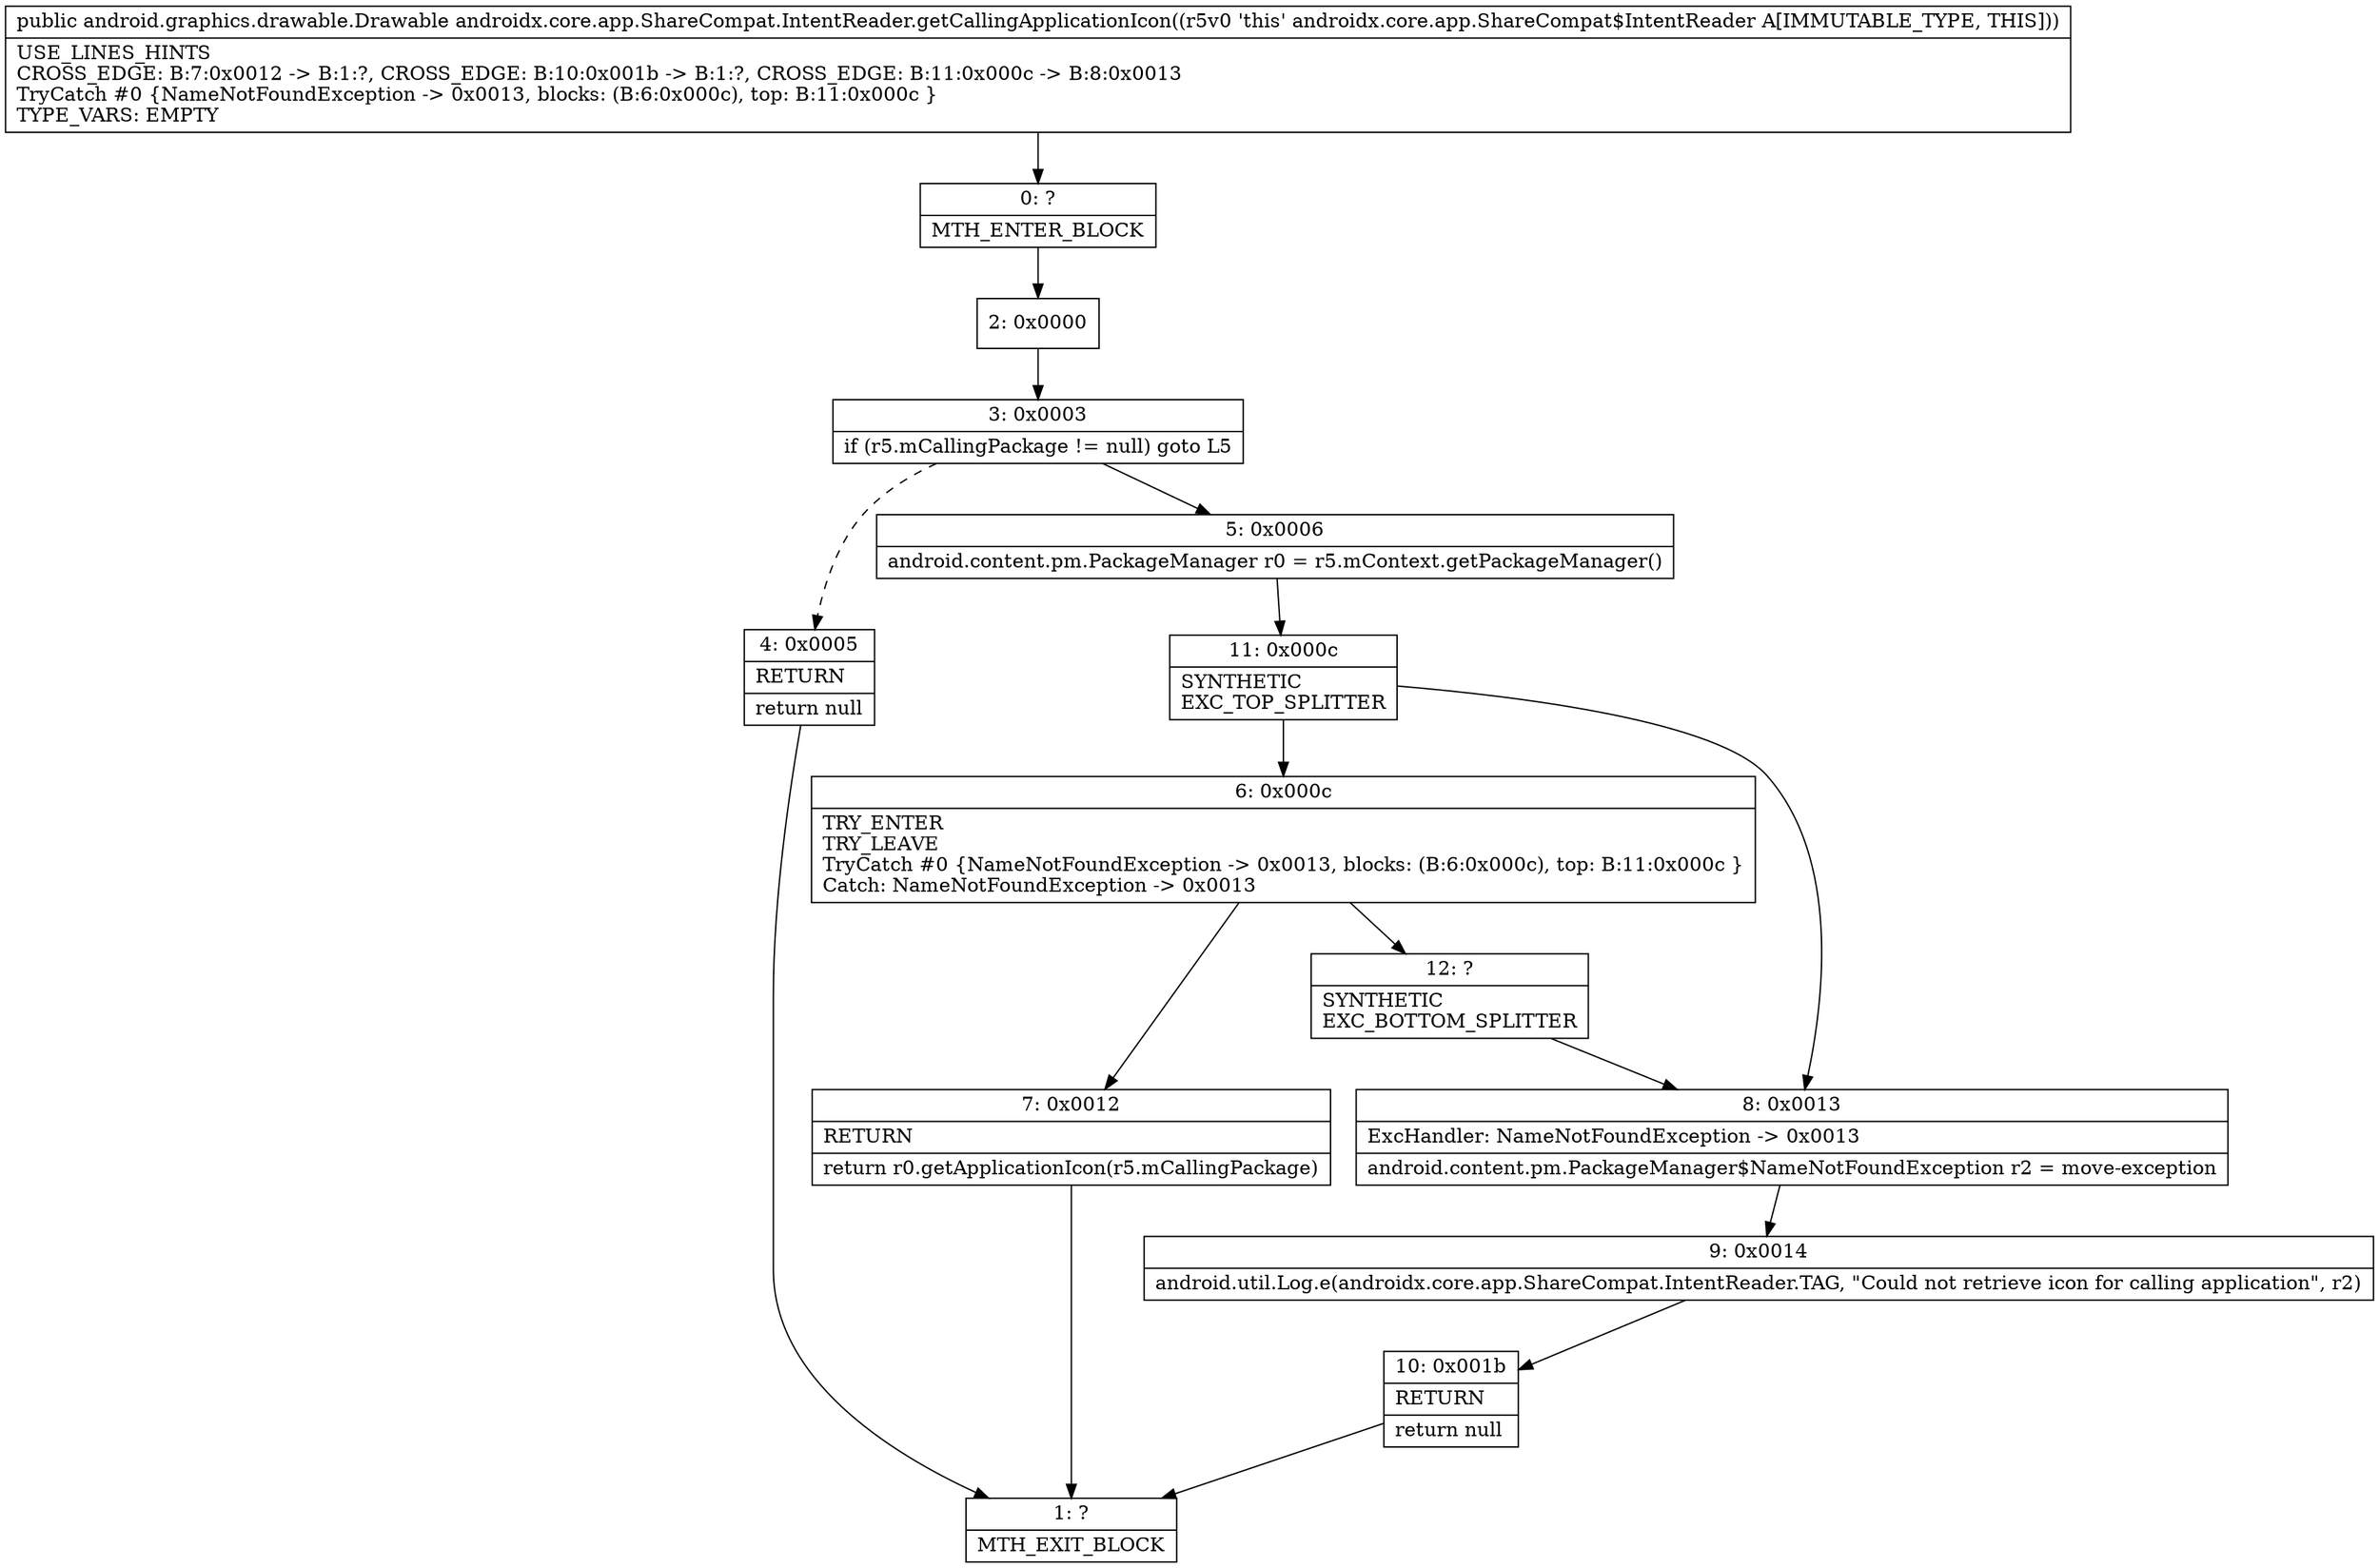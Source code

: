 digraph "CFG forandroidx.core.app.ShareCompat.IntentReader.getCallingApplicationIcon()Landroid\/graphics\/drawable\/Drawable;" {
Node_0 [shape=record,label="{0\:\ ?|MTH_ENTER_BLOCK\l}"];
Node_2 [shape=record,label="{2\:\ 0x0000}"];
Node_3 [shape=record,label="{3\:\ 0x0003|if (r5.mCallingPackage != null) goto L5\l}"];
Node_4 [shape=record,label="{4\:\ 0x0005|RETURN\l|return null\l}"];
Node_1 [shape=record,label="{1\:\ ?|MTH_EXIT_BLOCK\l}"];
Node_5 [shape=record,label="{5\:\ 0x0006|android.content.pm.PackageManager r0 = r5.mContext.getPackageManager()\l}"];
Node_11 [shape=record,label="{11\:\ 0x000c|SYNTHETIC\lEXC_TOP_SPLITTER\l}"];
Node_6 [shape=record,label="{6\:\ 0x000c|TRY_ENTER\lTRY_LEAVE\lTryCatch #0 \{NameNotFoundException \-\> 0x0013, blocks: (B:6:0x000c), top: B:11:0x000c \}\lCatch: NameNotFoundException \-\> 0x0013\l}"];
Node_7 [shape=record,label="{7\:\ 0x0012|RETURN\l|return r0.getApplicationIcon(r5.mCallingPackage)\l}"];
Node_12 [shape=record,label="{12\:\ ?|SYNTHETIC\lEXC_BOTTOM_SPLITTER\l}"];
Node_8 [shape=record,label="{8\:\ 0x0013|ExcHandler: NameNotFoundException \-\> 0x0013\l|android.content.pm.PackageManager$NameNotFoundException r2 = move\-exception\l}"];
Node_9 [shape=record,label="{9\:\ 0x0014|android.util.Log.e(androidx.core.app.ShareCompat.IntentReader.TAG, \"Could not retrieve icon for calling application\", r2)\l}"];
Node_10 [shape=record,label="{10\:\ 0x001b|RETURN\l|return null\l}"];
MethodNode[shape=record,label="{public android.graphics.drawable.Drawable androidx.core.app.ShareCompat.IntentReader.getCallingApplicationIcon((r5v0 'this' androidx.core.app.ShareCompat$IntentReader A[IMMUTABLE_TYPE, THIS]))  | USE_LINES_HINTS\lCROSS_EDGE: B:7:0x0012 \-\> B:1:?, CROSS_EDGE: B:10:0x001b \-\> B:1:?, CROSS_EDGE: B:11:0x000c \-\> B:8:0x0013\lTryCatch #0 \{NameNotFoundException \-\> 0x0013, blocks: (B:6:0x000c), top: B:11:0x000c \}\lTYPE_VARS: EMPTY\l}"];
MethodNode -> Node_0;Node_0 -> Node_2;
Node_2 -> Node_3;
Node_3 -> Node_4[style=dashed];
Node_3 -> Node_5;
Node_4 -> Node_1;
Node_5 -> Node_11;
Node_11 -> Node_6;
Node_11 -> Node_8;
Node_6 -> Node_7;
Node_6 -> Node_12;
Node_7 -> Node_1;
Node_12 -> Node_8;
Node_8 -> Node_9;
Node_9 -> Node_10;
Node_10 -> Node_1;
}

